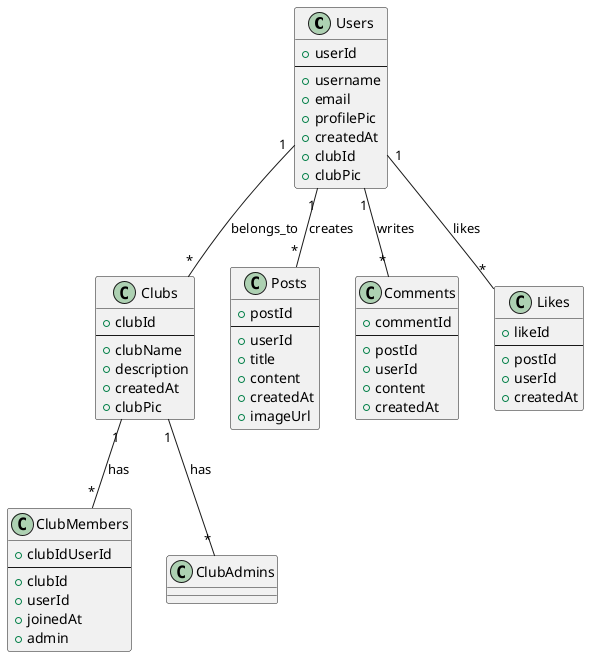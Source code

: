 @startuml Firestore_Structure

class Users {
    + userId
    --
    + username
    + email
    + profilePic
    + createdAt
    + clubId
    + clubPic
}

class Clubs {
    + clubId
    --
    + clubName
    + description
    + createdAt
    + clubPic
}

class ClubMembers {
    + clubIdUserId
    --
    + clubId
    + userId
    + joinedAt
    + admin
}



class Posts {
    + postId
    --
    + userId
    + title
    + content
    + createdAt
    + imageUrl
}

class Comments {
    + commentId
    --
    + postId
    + userId
    + content
    + createdAt
}

class Likes {
    + likeId
    --
    + postId
    + userId
    + createdAt
}

Users "1" -- "*" Clubs : "belongs_to"
Clubs "1" -- "*" ClubMembers : "has"
Clubs "1" -- "*" ClubAdmins : "has"
Users "1" -- "*" Posts : "creates"
Users "1" -- "*" Comments : "writes"
Users "1" -- "*" Likes : "likes"

@enduml
